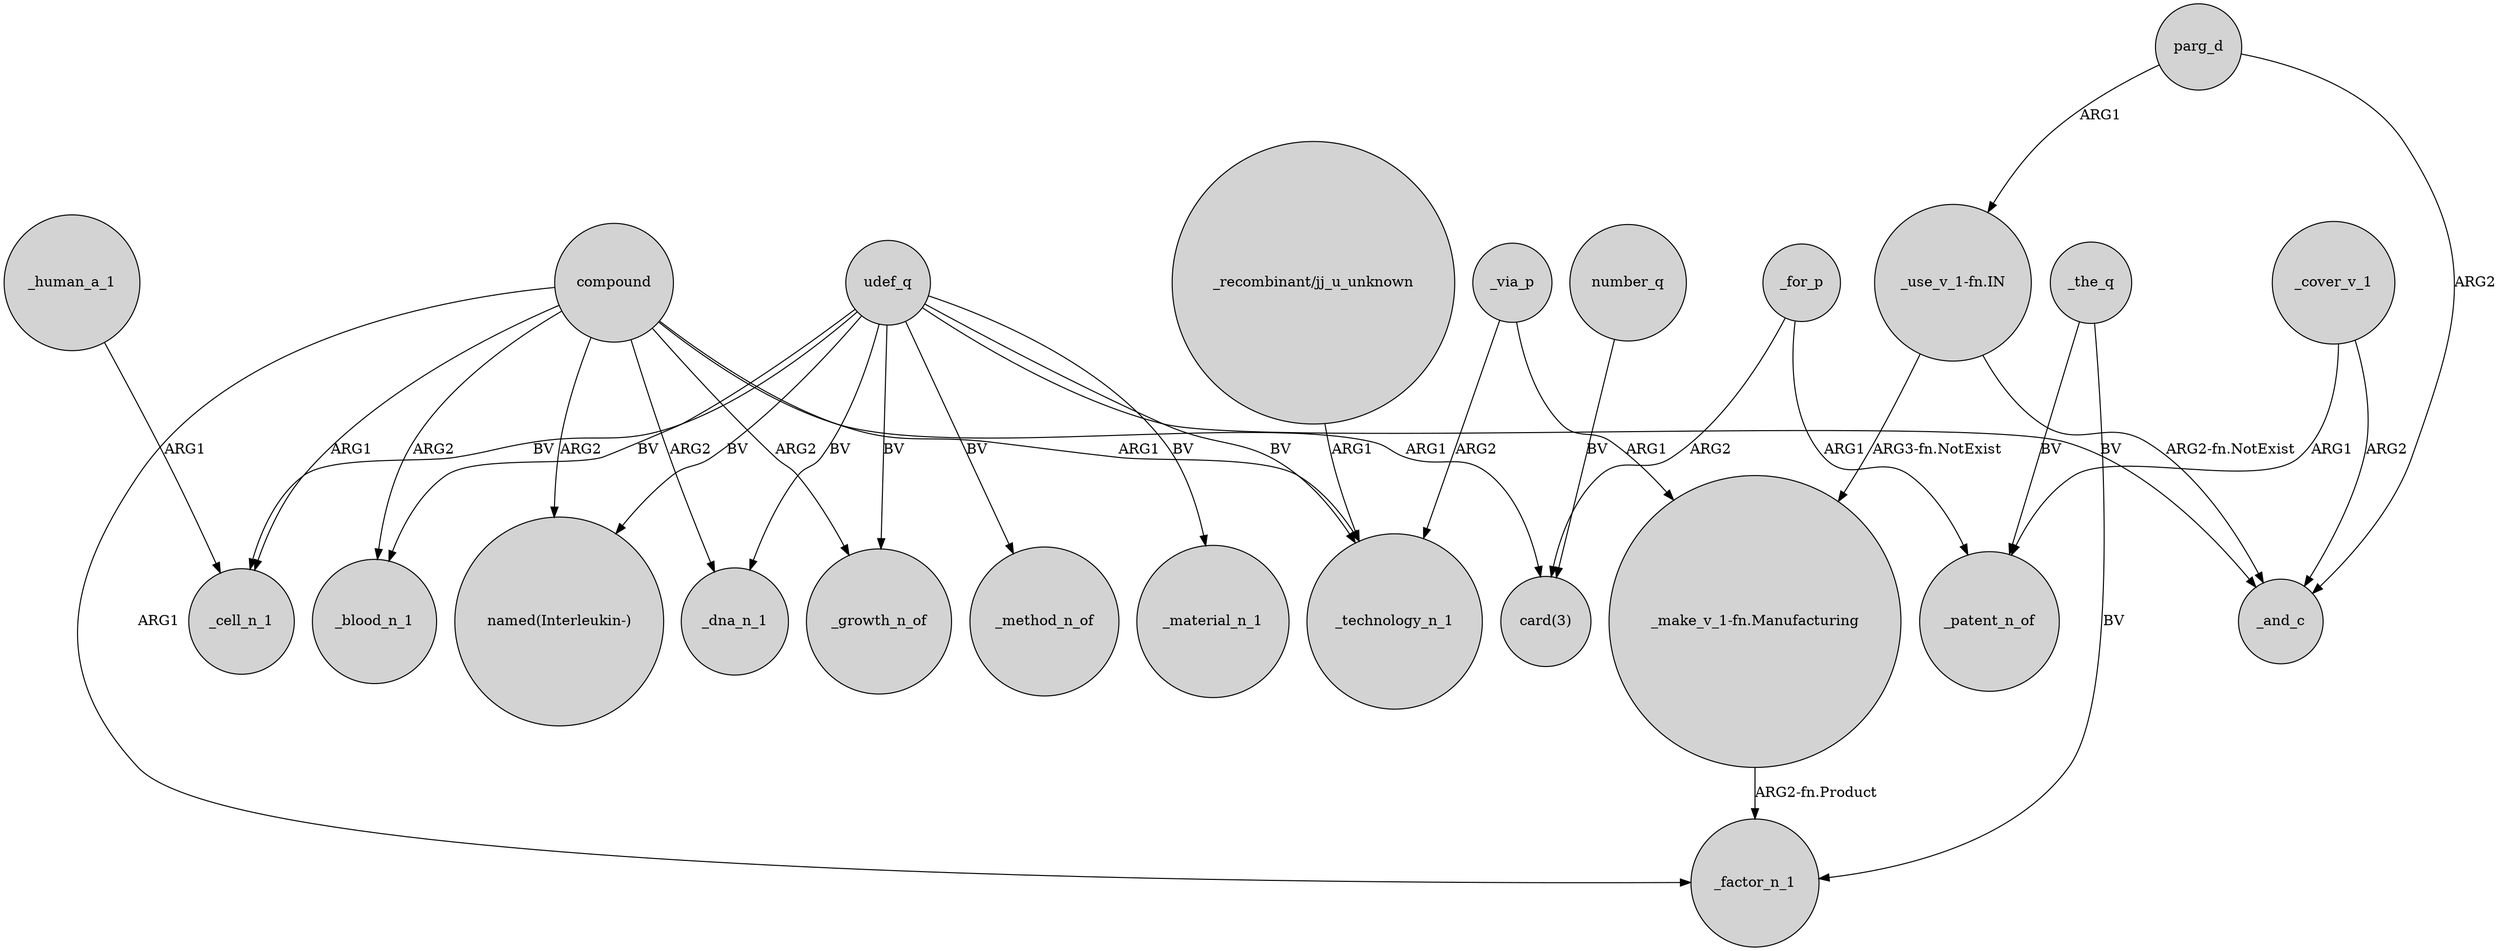 digraph {
	node [shape=circle style=filled]
	"_make_v_1-fn.Manufacturing" -> _factor_n_1 [label="ARG2-fn.Product"]
	_cover_v_1 -> _patent_n_of [label=ARG1]
	_human_a_1 -> _cell_n_1 [label=ARG1]
	udef_q -> _method_n_of [label=BV]
	compound -> _technology_n_1 [label=ARG1]
	_via_p -> "_make_v_1-fn.Manufacturing" [label=ARG1]
	_for_p -> "card(3)" [label=ARG2]
	"_use_v_1-fn.IN" -> "_make_v_1-fn.Manufacturing" [label="ARG3-fn.NotExist"]
	compound -> _factor_n_1 [label=ARG1]
	_for_p -> _patent_n_of [label=ARG1]
	_the_q -> _factor_n_1 [label=BV]
	_cover_v_1 -> _and_c [label=ARG2]
	udef_q -> "named(Interleukin-)" [label=BV]
	_the_q -> _patent_n_of [label=BV]
	udef_q -> _dna_n_1 [label=BV]
	compound -> _growth_n_of [label=ARG2]
	parg_d -> _and_c [label=ARG2]
	udef_q -> _blood_n_1 [label=BV]
	"_use_v_1-fn.IN" -> _and_c [label="ARG2-fn.NotExist"]
	parg_d -> "_use_v_1-fn.IN" [label=ARG1]
	compound -> "card(3)" [label=ARG1]
	compound -> _cell_n_1 [label=ARG1]
	compound -> _dna_n_1 [label=ARG2]
	compound -> "named(Interleukin-)" [label=ARG2]
	udef_q -> _cell_n_1 [label=BV]
	udef_q -> _technology_n_1 [label=BV]
	_via_p -> _technology_n_1 [label=ARG2]
	"_recombinant/jj_u_unknown" -> _technology_n_1 [label=ARG1]
	number_q -> "card(3)" [label=BV]
	udef_q -> _and_c [label=BV]
	udef_q -> _growth_n_of [label=BV]
	udef_q -> _material_n_1 [label=BV]
	compound -> _blood_n_1 [label=ARG2]
}
